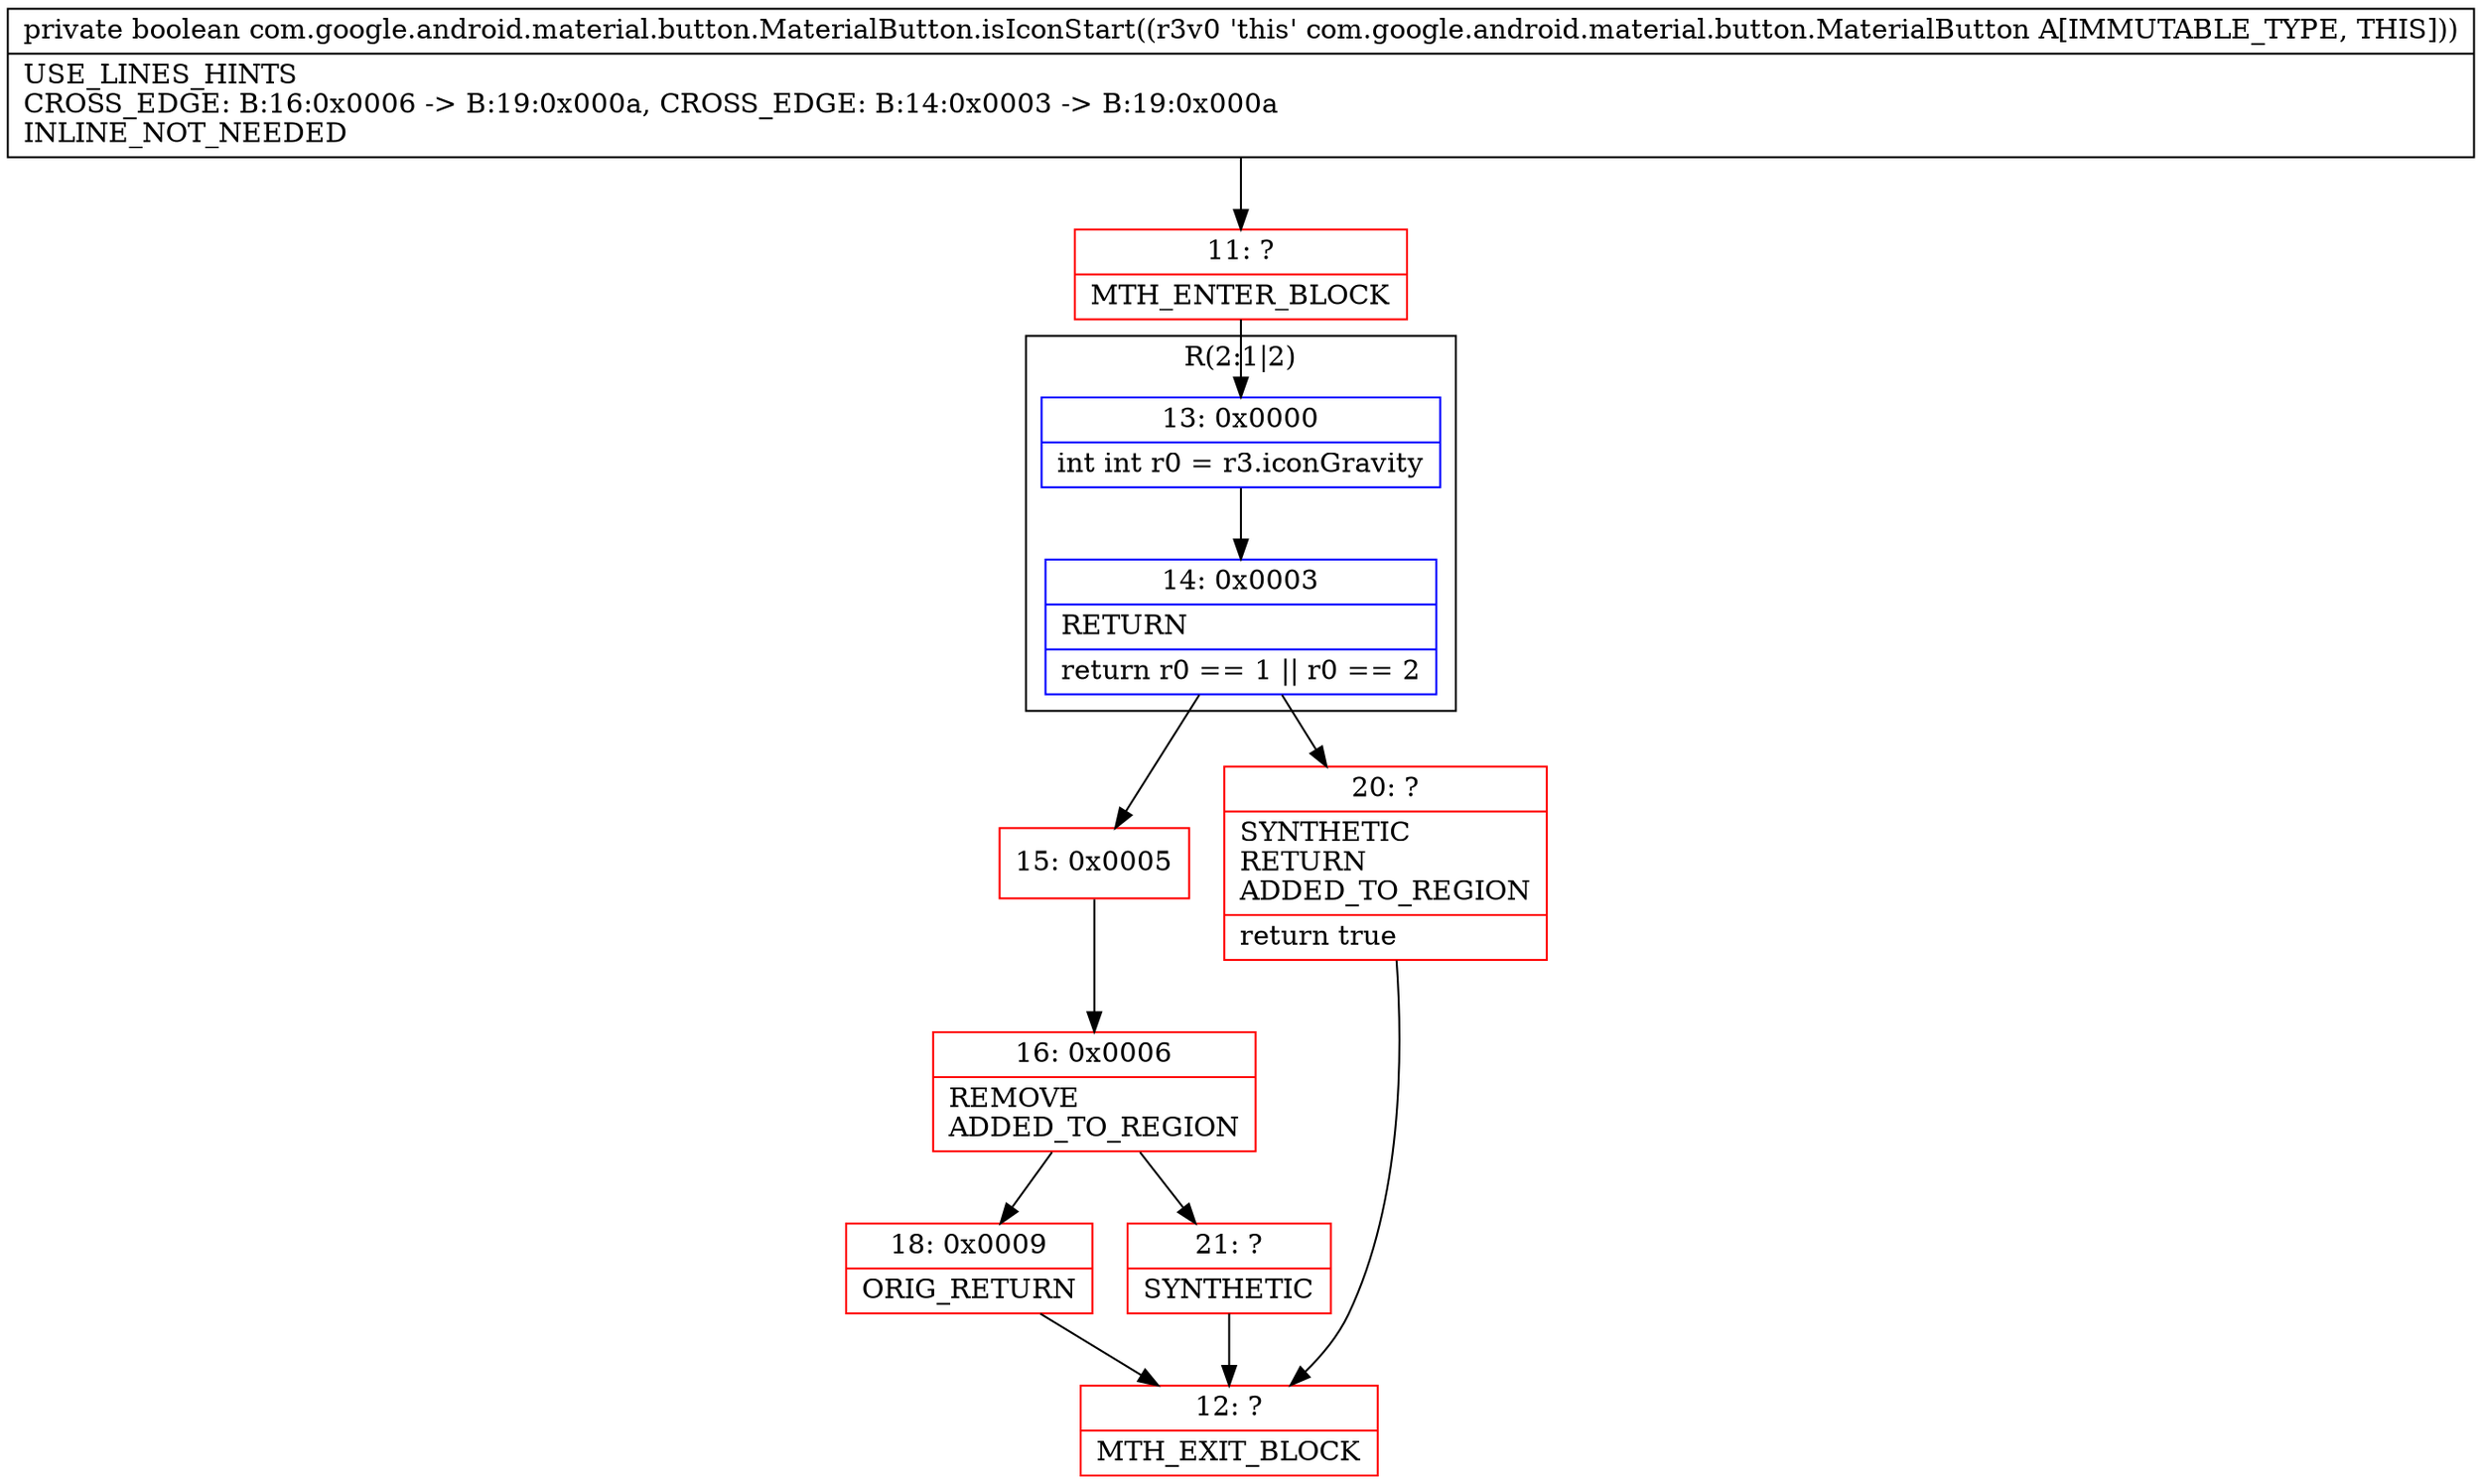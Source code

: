digraph "CFG forcom.google.android.material.button.MaterialButton.isIconStart()Z" {
subgraph cluster_Region_518170241 {
label = "R(2:1|2)";
node [shape=record,color=blue];
Node_13 [shape=record,label="{13\:\ 0x0000|int int r0 = r3.iconGravity\l}"];
Node_14 [shape=record,label="{14\:\ 0x0003|RETURN\l|return r0 == 1 \|\| r0 == 2\l}"];
}
Node_11 [shape=record,color=red,label="{11\:\ ?|MTH_ENTER_BLOCK\l}"];
Node_15 [shape=record,color=red,label="{15\:\ 0x0005}"];
Node_16 [shape=record,color=red,label="{16\:\ 0x0006|REMOVE\lADDED_TO_REGION\l}"];
Node_18 [shape=record,color=red,label="{18\:\ 0x0009|ORIG_RETURN\l}"];
Node_12 [shape=record,color=red,label="{12\:\ ?|MTH_EXIT_BLOCK\l}"];
Node_21 [shape=record,color=red,label="{21\:\ ?|SYNTHETIC\l}"];
Node_20 [shape=record,color=red,label="{20\:\ ?|SYNTHETIC\lRETURN\lADDED_TO_REGION\l|return true\l}"];
MethodNode[shape=record,label="{private boolean com.google.android.material.button.MaterialButton.isIconStart((r3v0 'this' com.google.android.material.button.MaterialButton A[IMMUTABLE_TYPE, THIS]))  | USE_LINES_HINTS\lCROSS_EDGE: B:16:0x0006 \-\> B:19:0x000a, CROSS_EDGE: B:14:0x0003 \-\> B:19:0x000a\lINLINE_NOT_NEEDED\l}"];
MethodNode -> Node_11;Node_13 -> Node_14;
Node_14 -> Node_15;
Node_14 -> Node_20;
Node_11 -> Node_13;
Node_15 -> Node_16;
Node_16 -> Node_18;
Node_16 -> Node_21;
Node_18 -> Node_12;
Node_21 -> Node_12;
Node_20 -> Node_12;
}


